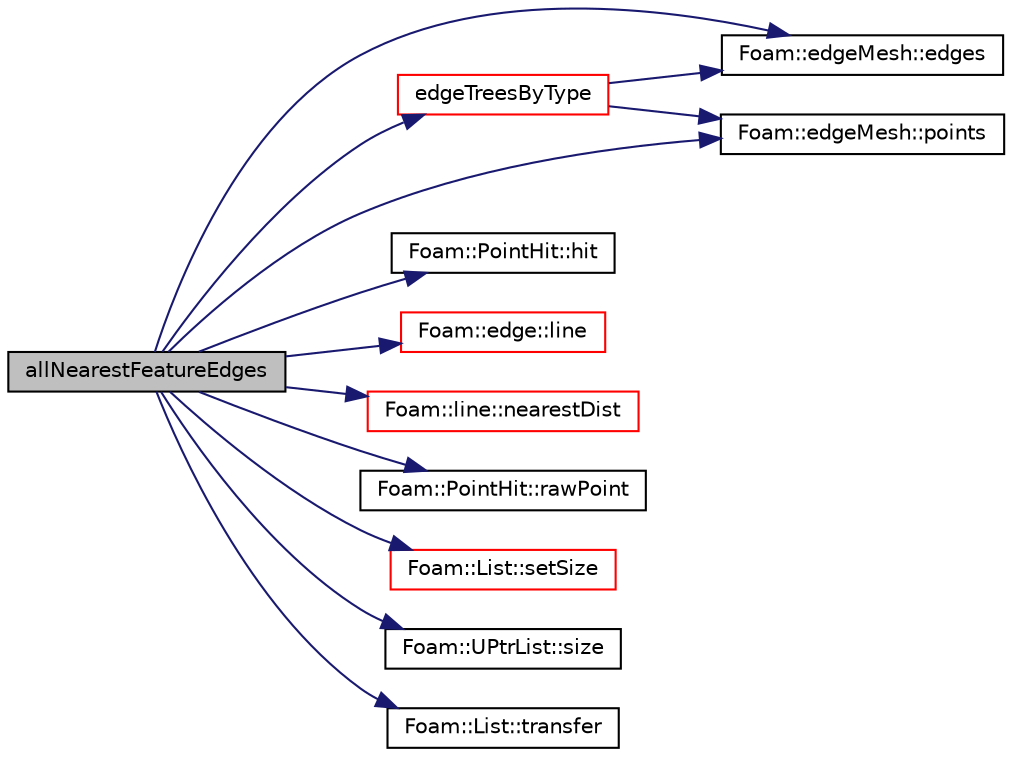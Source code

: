 digraph "allNearestFeatureEdges"
{
  bgcolor="transparent";
  edge [fontname="Helvetica",fontsize="10",labelfontname="Helvetica",labelfontsize="10"];
  node [fontname="Helvetica",fontsize="10",shape=record];
  rankdir="LR";
  Node1 [label="allNearestFeatureEdges",height=0.2,width=0.4,color="black", fillcolor="grey75", style="filled", fontcolor="black"];
  Node1 -> Node2 [color="midnightblue",fontsize="10",style="solid",fontname="Helvetica"];
  Node2 [label="Foam::edgeMesh::edges",height=0.2,width=0.4,color="black",URL="$a00628.html#aae82d34fe433288eb6b1f9dea53675c8",tooltip="Return edges. "];
  Node1 -> Node3 [color="midnightblue",fontsize="10",style="solid",fontname="Helvetica"];
  Node3 [label="edgeTreesByType",height=0.2,width=0.4,color="red",URL="$a00711.html#aba6501b44b34487e5343b229c1ea1d80",tooltip="Demand driven construction of octree for boundary edges by type. "];
  Node3 -> Node4 [color="midnightblue",fontsize="10",style="solid",fontname="Helvetica"];
  Node4 [label="Foam::edgeMesh::points",height=0.2,width=0.4,color="black",URL="$a00628.html#a084ae534298576408f063a6b3b820959",tooltip="Return points. "];
  Node3 -> Node2 [color="midnightblue",fontsize="10",style="solid",fontname="Helvetica"];
  Node1 -> Node5 [color="midnightblue",fontsize="10",style="solid",fontname="Helvetica"];
  Node5 [label="Foam::PointHit::hit",height=0.2,width=0.4,color="black",URL="$a01927.html#ad963d38a624b8bf8b37c210109dba03c",tooltip="Is there a hit. "];
  Node1 -> Node6 [color="midnightblue",fontsize="10",style="solid",fontname="Helvetica"];
  Node6 [label="Foam::edge::line",height=0.2,width=0.4,color="red",URL="$a00623.html#aefea0e4a074dd0ba02419922ed063888",tooltip="Return edge line. "];
  Node1 -> Node7 [color="midnightblue",fontsize="10",style="solid",fontname="Helvetica"];
  Node7 [label="Foam::line::nearestDist",height=0.2,width=0.4,color="red",URL="$a01359.html#a5793126218bf0f619549fc69390a1b51",tooltip="Return nearest distance to line from a given point. "];
  Node1 -> Node4 [color="midnightblue",fontsize="10",style="solid",fontname="Helvetica"];
  Node1 -> Node8 [color="midnightblue",fontsize="10",style="solid",fontname="Helvetica"];
  Node8 [label="Foam::PointHit::rawPoint",height=0.2,width=0.4,color="black",URL="$a01927.html#a6c68a01f71e2d6a820e0f0e3540aff0f",tooltip="Return point with no checking. "];
  Node1 -> Node9 [color="midnightblue",fontsize="10",style="solid",fontname="Helvetica"];
  Node9 [label="Foam::List::setSize",height=0.2,width=0.4,color="red",URL="$a01397.html#aedb985ffeaf1bdbfeccc2a8730405703",tooltip="Reset size of List. "];
  Node1 -> Node10 [color="midnightblue",fontsize="10",style="solid",fontname="Helvetica"];
  Node10 [label="Foam::UPtrList::size",height=0.2,width=0.4,color="black",URL="$a02882.html#a723361dc2020160f5492e8fe2d09fa44",tooltip="Return the number of elements in the UPtrList. "];
  Node1 -> Node11 [color="midnightblue",fontsize="10",style="solid",fontname="Helvetica"];
  Node11 [label="Foam::List::transfer",height=0.2,width=0.4,color="black",URL="$a01397.html#a25ad1d2084d16b234b0cf91c07e832c0",tooltip="Transfer the contents of the argument List into this list. "];
}
